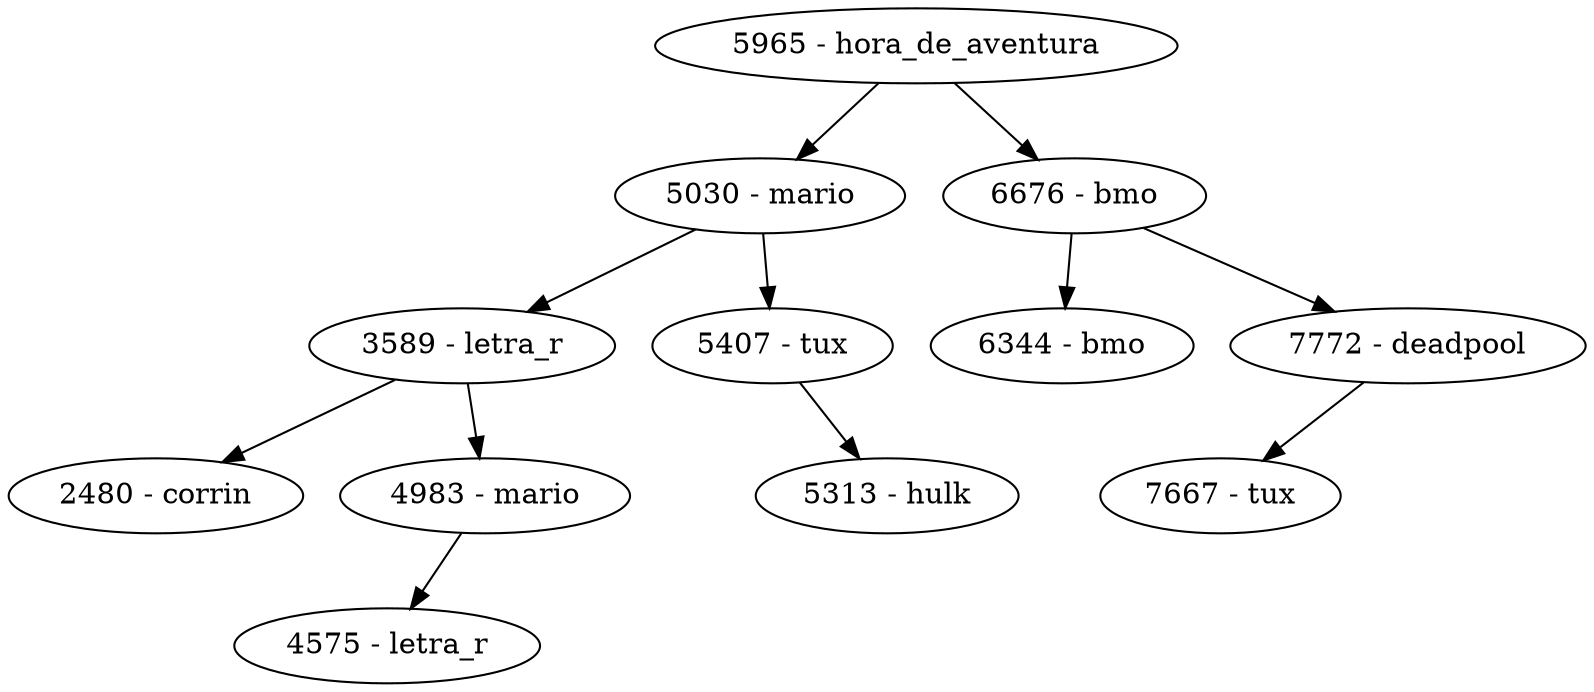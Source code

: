 digraph arbolAVL{"5965 - hora_de_aventura" ; x1 [label="",width=.1,style=invis];"5965 - hora_de_aventura" -> "5030 - mario" ; x2 [label="",width=.1,style=invis];"5030 - mario" -> "3589 - letra_r" ; x3 [label="",width=.1,style=invis];"3589 - letra_r" -> "2480 - corrin" ;"3589 - letra_r" -> "4983 - mario" ; x4 [label="",width=.1,style=invis];"4983 - mario" -> "4575 - letra_r" ;"4983 - mario" -> x4[style=invis]{rank=same"4575 - letra_r" -> x4 [style=invis]}; {rank=same"2480 - corrin" -> "4983 - mario" [style=invis]}; "5030 - mario" -> "5407 - tux" ; x3 [label="",width=.1,style=invis];"5407 - tux" -> "5313 - hulk" ;"5407 - tux" -> x3[style=invis]{rank=same"5313 - hulk" -> x3 [style=invis]}; {rank=same"3589 - letra_r" -> "5407 - tux" [style=invis]}; "5965 - hora_de_aventura" -> "6676 - bmo" ; x2 [label="",width=.1,style=invis];"6676 - bmo" -> "6344 - bmo" ;"6676 - bmo" -> "7772 - deadpool" ; x3 [label="",width=.1,style=invis];"7772 - deadpool" -> "7667 - tux" ;"7772 - deadpool" -> x3[style=invis]{rank=same"7667 - tux" -> x3 [style=invis]}; {rank=same"6344 - bmo" -> "7772 - deadpool" [style=invis]}; {rank=same"5030 - mario" -> "6676 - bmo" [style=invis]}; }
